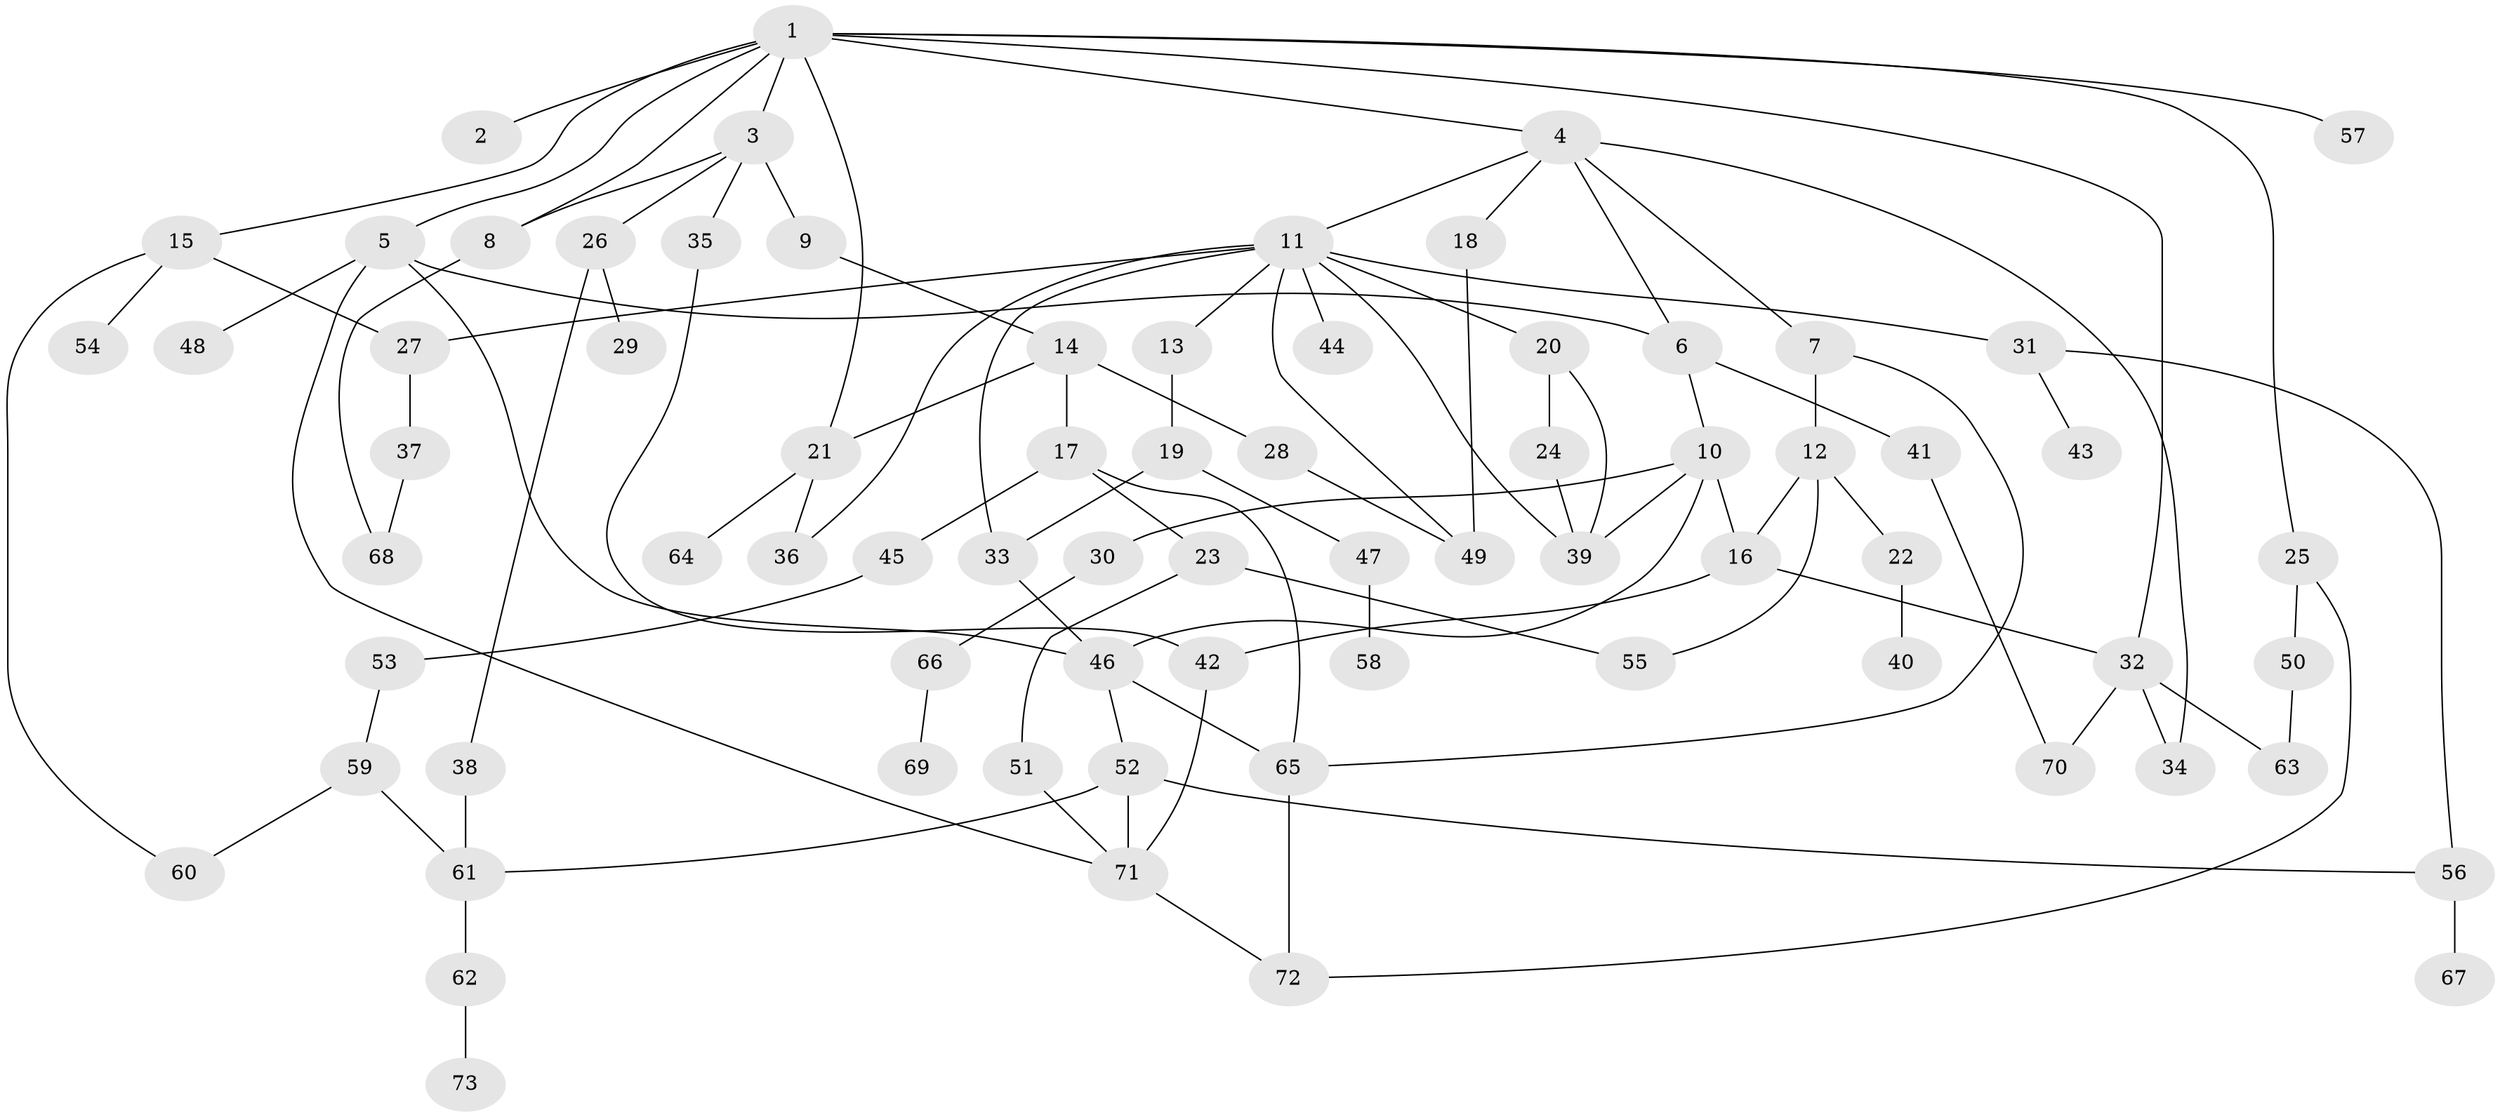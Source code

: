 // Generated by graph-tools (version 1.1) at 2025/10/02/27/25 16:10:54]
// undirected, 73 vertices, 104 edges
graph export_dot {
graph [start="1"]
  node [color=gray90,style=filled];
  1;
  2;
  3;
  4;
  5;
  6;
  7;
  8;
  9;
  10;
  11;
  12;
  13;
  14;
  15;
  16;
  17;
  18;
  19;
  20;
  21;
  22;
  23;
  24;
  25;
  26;
  27;
  28;
  29;
  30;
  31;
  32;
  33;
  34;
  35;
  36;
  37;
  38;
  39;
  40;
  41;
  42;
  43;
  44;
  45;
  46;
  47;
  48;
  49;
  50;
  51;
  52;
  53;
  54;
  55;
  56;
  57;
  58;
  59;
  60;
  61;
  62;
  63;
  64;
  65;
  66;
  67;
  68;
  69;
  70;
  71;
  72;
  73;
  1 -- 2;
  1 -- 3;
  1 -- 4;
  1 -- 5;
  1 -- 8;
  1 -- 15;
  1 -- 21;
  1 -- 25;
  1 -- 57;
  1 -- 32;
  3 -- 9;
  3 -- 26;
  3 -- 35;
  3 -- 8;
  4 -- 6;
  4 -- 7;
  4 -- 11;
  4 -- 18;
  4 -- 34;
  5 -- 48;
  5 -- 6;
  5 -- 71;
  5 -- 46;
  6 -- 10;
  6 -- 41;
  7 -- 12;
  7 -- 65;
  8 -- 68;
  9 -- 14;
  10 -- 16;
  10 -- 30;
  10 -- 39;
  10 -- 46;
  11 -- 13;
  11 -- 20;
  11 -- 31;
  11 -- 36;
  11 -- 44;
  11 -- 39;
  11 -- 33;
  11 -- 49;
  11 -- 27;
  12 -- 22;
  12 -- 55;
  12 -- 16;
  13 -- 19;
  14 -- 17;
  14 -- 28;
  14 -- 21;
  15 -- 27;
  15 -- 54;
  15 -- 60;
  16 -- 32;
  16 -- 42;
  17 -- 23;
  17 -- 45;
  17 -- 65;
  18 -- 49;
  19 -- 33;
  19 -- 47;
  20 -- 24;
  20 -- 39;
  21 -- 64;
  21 -- 36;
  22 -- 40;
  23 -- 51;
  23 -- 55;
  24 -- 39;
  25 -- 50;
  25 -- 72;
  26 -- 29;
  26 -- 38;
  27 -- 37;
  28 -- 49;
  30 -- 66;
  31 -- 43;
  31 -- 56;
  32 -- 34;
  32 -- 70;
  32 -- 63;
  33 -- 46;
  35 -- 42;
  37 -- 68;
  38 -- 61;
  41 -- 70;
  42 -- 71;
  45 -- 53;
  46 -- 52;
  46 -- 65;
  47 -- 58;
  50 -- 63;
  51 -- 71;
  52 -- 61;
  52 -- 71;
  52 -- 56;
  53 -- 59;
  56 -- 67;
  59 -- 60;
  59 -- 61;
  61 -- 62;
  62 -- 73;
  65 -- 72;
  66 -- 69;
  71 -- 72;
}
